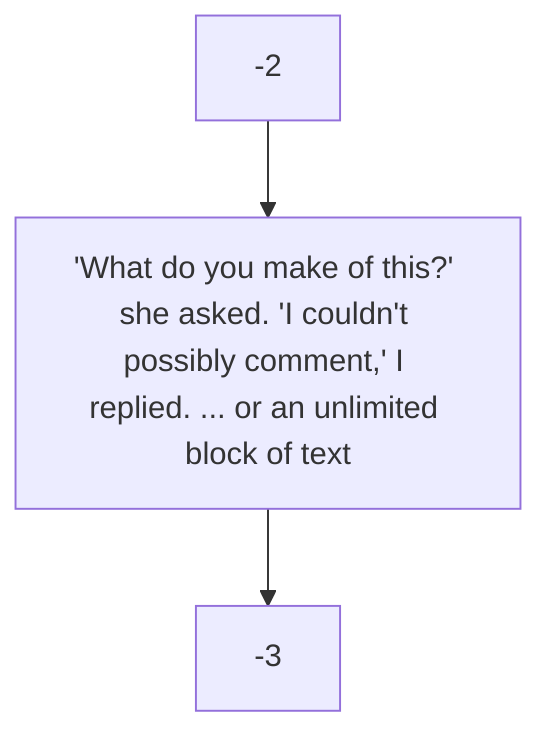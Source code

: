 flowchart TD
    5["'What do you make of this?' she asked. 'I couldn't possibly comment,' I replied. ... or an unlimited block of text"]
    -2 --> 5
    5 --> -3